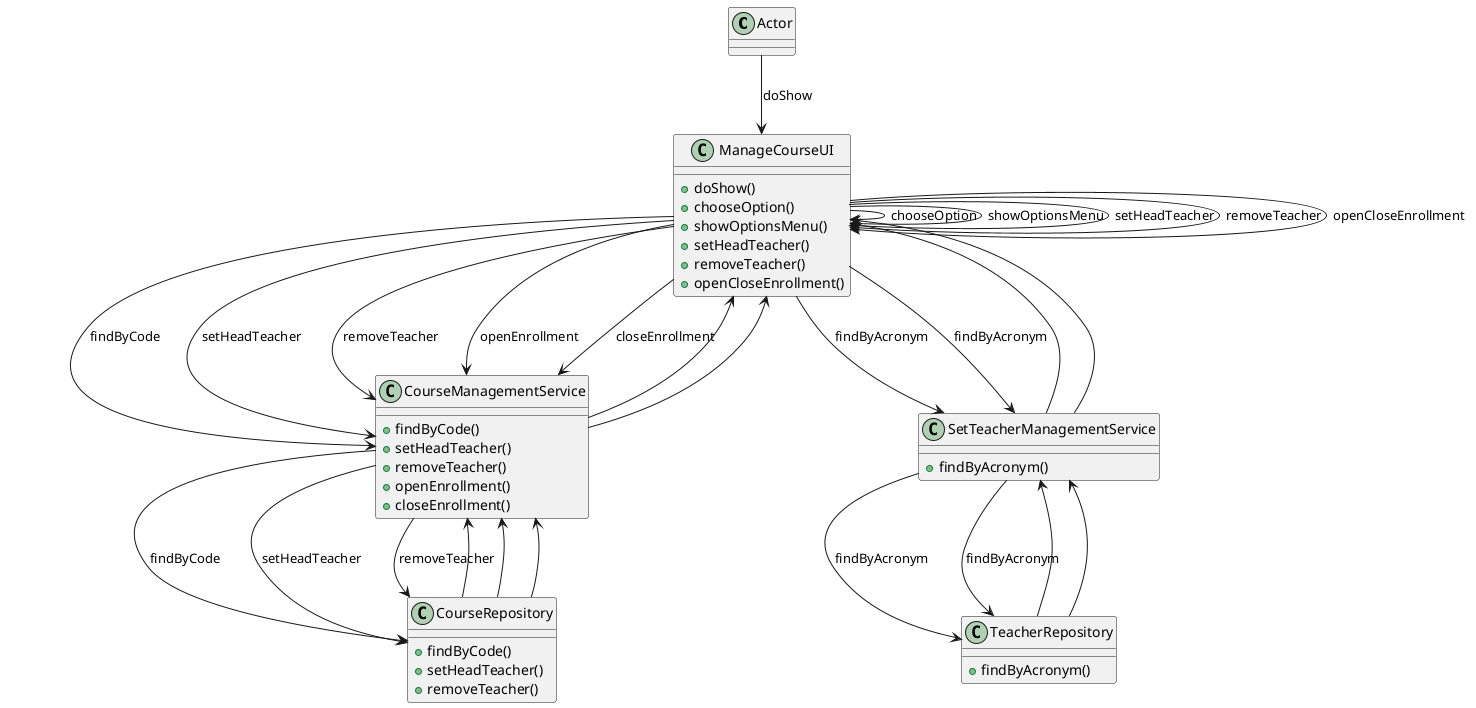 @startuml
class Actor

class ManageCourseUI {
    + doShow()
    + chooseOption()
    + showOptionsMenu()
    + setHeadTeacher()
    + removeTeacher()
    + openCloseEnrollment()
}

class CourseManagementService {
    + findByCode()
    + setHeadTeacher()
    + removeTeacher()
    + openEnrollment()
    + closeEnrollment()
}

class CourseRepository {
    + findByCode()
    + setHeadTeacher()
    + removeTeacher()
}

class SetTeacherManagementService {
    + findByAcronym()
}

class TeacherRepository {
    + findByAcronym()
}

Actor --> ManageCourseUI : doShow
ManageCourseUI --> CourseManagementService : findByCode
CourseManagementService --> CourseRepository : findByCode
CourseRepository --> CourseManagementService
ManageCourseUI --> ManageCourseUI : chooseOption
ManageCourseUI --> ManageCourseUI : showOptionsMenu
ManageCourseUI --> ManageCourseUI : setHeadTeacher
ManageCourseUI --> SetTeacherManagementService : findByAcronym
SetTeacherManagementService --> TeacherRepository : findByAcronym
TeacherRepository --> SetTeacherManagementService
SetTeacherManagementService --> ManageCourseUI
ManageCourseUI --> CourseManagementService : setHeadTeacher
CourseManagementService --> CourseRepository : setHeadTeacher
CourseRepository --> CourseManagementService
ManageCourseUI --> ManageCourseUI : removeTeacher
ManageCourseUI --> SetTeacherManagementService : findByAcronym
SetTeacherManagementService --> TeacherRepository : findByAcronym
TeacherRepository --> SetTeacherManagementService
SetTeacherManagementService --> ManageCourseUI
ManageCourseUI --> CourseManagementService : removeTeacher
CourseManagementService --> CourseRepository : removeTeacher
CourseRepository --> CourseManagementService
ManageCourseUI --> ManageCourseUI : openCloseEnrollment
ManageCourseUI --> CourseManagementService : openEnrollment
CourseManagementService --> ManageCourseUI
ManageCourseUI --> CourseManagementService : closeEnrollment
CourseManagementService --> ManageCourseUI
@enduml